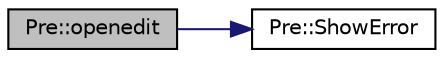 digraph "Pre::openedit"
{
  edge [fontname="Helvetica",fontsize="10",labelfontname="Helvetica",labelfontsize="10"];
  node [fontname="Helvetica",fontsize="10",shape=record];
  rankdir="LR";
  Node872 [label="Pre::openedit",height=0.2,width=0.4,color="black", fillcolor="grey75", style="filled", fontcolor="black"];
  Node872 -> Node873 [color="midnightblue",fontsize="10",style="solid",fontname="Helvetica"];
  Node873 [label="Pre::ShowError",height=0.2,width=0.4,color="black", fillcolor="white", style="filled",URL="$class_pre.html#ad6c83ed54f3f22abcc25ee1de4581a04",tooltip="Call to &#39;cbMessageBox(_mes, \"\", wxICON_ERROR)&#39;. "];
}
